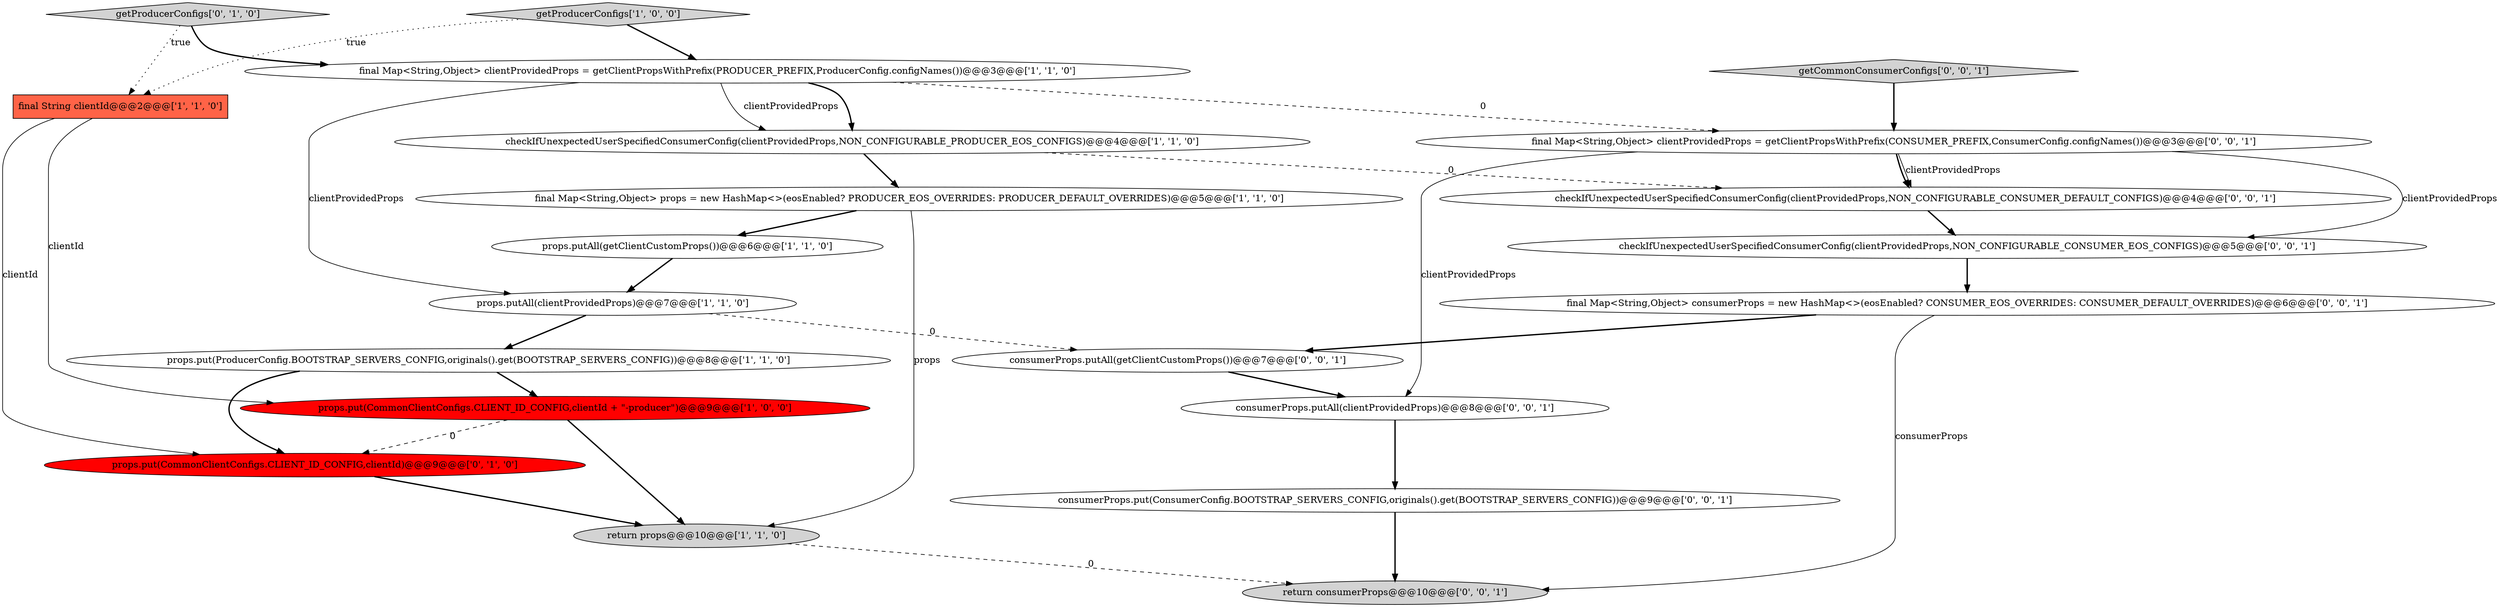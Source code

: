 digraph {
4 [style = filled, label = "props.putAll(getClientCustomProps())@@@6@@@['1', '1', '0']", fillcolor = white, shape = ellipse image = "AAA0AAABBB1BBB"];
1 [style = filled, label = "return props@@@10@@@['1', '1', '0']", fillcolor = lightgray, shape = ellipse image = "AAA0AAABBB1BBB"];
17 [style = filled, label = "consumerProps.putAll(clientProvidedProps)@@@8@@@['0', '0', '1']", fillcolor = white, shape = ellipse image = "AAA0AAABBB3BBB"];
2 [style = filled, label = "props.putAll(clientProvidedProps)@@@7@@@['1', '1', '0']", fillcolor = white, shape = ellipse image = "AAA0AAABBB1BBB"];
10 [style = filled, label = "props.put(CommonClientConfigs.CLIENT_ID_CONFIG,clientId)@@@9@@@['0', '1', '0']", fillcolor = red, shape = ellipse image = "AAA1AAABBB2BBB"];
20 [style = filled, label = "final Map<String,Object> clientProvidedProps = getClientPropsWithPrefix(CONSUMER_PREFIX,ConsumerConfig.configNames())@@@3@@@['0', '0', '1']", fillcolor = white, shape = ellipse image = "AAA0AAABBB3BBB"];
3 [style = filled, label = "props.put(CommonClientConfigs.CLIENT_ID_CONFIG,clientId + \"-producer\")@@@9@@@['1', '0', '0']", fillcolor = red, shape = ellipse image = "AAA1AAABBB1BBB"];
13 [style = filled, label = "getCommonConsumerConfigs['0', '0', '1']", fillcolor = lightgray, shape = diamond image = "AAA0AAABBB3BBB"];
0 [style = filled, label = "props.put(ProducerConfig.BOOTSTRAP_SERVERS_CONFIG,originals().get(BOOTSTRAP_SERVERS_CONFIG))@@@8@@@['1', '1', '0']", fillcolor = white, shape = ellipse image = "AAA0AAABBB1BBB"];
19 [style = filled, label = "consumerProps.put(ConsumerConfig.BOOTSTRAP_SERVERS_CONFIG,originals().get(BOOTSTRAP_SERVERS_CONFIG))@@@9@@@['0', '0', '1']", fillcolor = white, shape = ellipse image = "AAA0AAABBB3BBB"];
16 [style = filled, label = "checkIfUnexpectedUserSpecifiedConsumerConfig(clientProvidedProps,NON_CONFIGURABLE_CONSUMER_DEFAULT_CONFIGS)@@@4@@@['0', '0', '1']", fillcolor = white, shape = ellipse image = "AAA0AAABBB3BBB"];
9 [style = filled, label = "final Map<String,Object> clientProvidedProps = getClientPropsWithPrefix(PRODUCER_PREFIX,ProducerConfig.configNames())@@@3@@@['1', '1', '0']", fillcolor = white, shape = ellipse image = "AAA0AAABBB1BBB"];
7 [style = filled, label = "checkIfUnexpectedUserSpecifiedConsumerConfig(clientProvidedProps,NON_CONFIGURABLE_PRODUCER_EOS_CONFIGS)@@@4@@@['1', '1', '0']", fillcolor = white, shape = ellipse image = "AAA0AAABBB1BBB"];
12 [style = filled, label = "checkIfUnexpectedUserSpecifiedConsumerConfig(clientProvidedProps,NON_CONFIGURABLE_CONSUMER_EOS_CONFIGS)@@@5@@@['0', '0', '1']", fillcolor = white, shape = ellipse image = "AAA0AAABBB3BBB"];
11 [style = filled, label = "getProducerConfigs['0', '1', '0']", fillcolor = lightgray, shape = diamond image = "AAA0AAABBB2BBB"];
6 [style = filled, label = "final String clientId@@@2@@@['1', '1', '0']", fillcolor = tomato, shape = box image = "AAA0AAABBB1BBB"];
15 [style = filled, label = "consumerProps.putAll(getClientCustomProps())@@@7@@@['0', '0', '1']", fillcolor = white, shape = ellipse image = "AAA0AAABBB3BBB"];
8 [style = filled, label = "getProducerConfigs['1', '0', '0']", fillcolor = lightgray, shape = diamond image = "AAA0AAABBB1BBB"];
5 [style = filled, label = "final Map<String,Object> props = new HashMap<>(eosEnabled? PRODUCER_EOS_OVERRIDES: PRODUCER_DEFAULT_OVERRIDES)@@@5@@@['1', '1', '0']", fillcolor = white, shape = ellipse image = "AAA0AAABBB1BBB"];
14 [style = filled, label = "final Map<String,Object> consumerProps = new HashMap<>(eosEnabled? CONSUMER_EOS_OVERRIDES: CONSUMER_DEFAULT_OVERRIDES)@@@6@@@['0', '0', '1']", fillcolor = white, shape = ellipse image = "AAA0AAABBB3BBB"];
18 [style = filled, label = "return consumerProps@@@10@@@['0', '0', '1']", fillcolor = lightgray, shape = ellipse image = "AAA0AAABBB3BBB"];
0->3 [style = bold, label=""];
9->20 [style = dashed, label="0"];
9->7 [style = solid, label="clientProvidedProps"];
19->18 [style = bold, label=""];
9->2 [style = solid, label="clientProvidedProps"];
3->1 [style = bold, label=""];
7->16 [style = dashed, label="0"];
6->10 [style = solid, label="clientId"];
1->18 [style = dashed, label="0"];
5->1 [style = solid, label="props"];
4->2 [style = bold, label=""];
14->18 [style = solid, label="consumerProps"];
9->7 [style = bold, label=""];
11->9 [style = bold, label=""];
17->19 [style = bold, label=""];
2->15 [style = dashed, label="0"];
15->17 [style = bold, label=""];
7->5 [style = bold, label=""];
2->0 [style = bold, label=""];
0->10 [style = bold, label=""];
20->16 [style = bold, label=""];
8->6 [style = dotted, label="true"];
11->6 [style = dotted, label="true"];
20->16 [style = solid, label="clientProvidedProps"];
5->4 [style = bold, label=""];
6->3 [style = solid, label="clientId"];
12->14 [style = bold, label=""];
8->9 [style = bold, label=""];
20->17 [style = solid, label="clientProvidedProps"];
14->15 [style = bold, label=""];
3->10 [style = dashed, label="0"];
10->1 [style = bold, label=""];
16->12 [style = bold, label=""];
20->12 [style = solid, label="clientProvidedProps"];
13->20 [style = bold, label=""];
}
